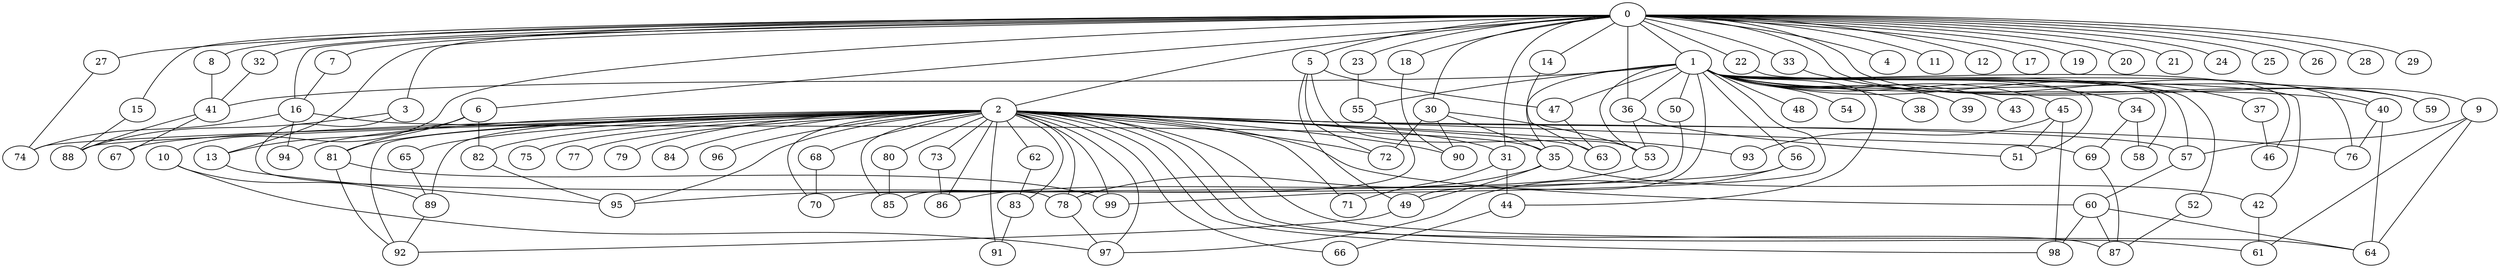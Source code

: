 
graph graphname {
    0 -- 1
0 -- 2
0 -- 3
0 -- 4
0 -- 5
0 -- 6
0 -- 7
0 -- 8
0 -- 9
0 -- 10
0 -- 11
0 -- 12
0 -- 13
0 -- 14
0 -- 15
0 -- 16
0 -- 17
0 -- 18
0 -- 19
0 -- 20
0 -- 21
0 -- 22
0 -- 23
0 -- 24
0 -- 25
0 -- 26
0 -- 27
0 -- 28
0 -- 29
0 -- 30
0 -- 31
0 -- 32
0 -- 33
0 -- 36
0 -- 59
1 -- 34
1 -- 35
1 -- 36
1 -- 37
1 -- 38
1 -- 39
1 -- 40
1 -- 41
1 -- 42
1 -- 43
1 -- 44
1 -- 45
1 -- 46
1 -- 47
1 -- 48
1 -- 49
1 -- 50
1 -- 51
1 -- 52
1 -- 53
1 -- 54
1 -- 55
1 -- 56
1 -- 57
1 -- 58
1 -- 59
1 -- 99
2 -- 60
2 -- 61
2 -- 62
2 -- 63
2 -- 64
2 -- 65
2 -- 66
2 -- 67
2 -- 68
2 -- 69
2 -- 70
2 -- 71
2 -- 72
2 -- 73
2 -- 74
2 -- 75
2 -- 76
2 -- 77
2 -- 78
2 -- 79
2 -- 80
2 -- 81
2 -- 82
2 -- 83
2 -- 84
2 -- 85
2 -- 86
2 -- 87
2 -- 88
2 -- 89
2 -- 90
2 -- 91
2 -- 92
2 -- 93
2 -- 94
2 -- 95
2 -- 96
2 -- 97
2 -- 98
2 -- 99
2 -- 31
2 -- 57
3 -- 78
3 -- 88
5 -- 53
5 -- 72
5 -- 49
5 -- 47
6 -- 82
6 -- 81
6 -- 13
7 -- 16
8 -- 41
9 -- 61
9 -- 57
9 -- 64
10 -- 89
10 -- 97
13 -- 95
14 -- 63
15 -- 88
16 -- 94
16 -- 35
16 -- 74
18 -- 90
22 -- 76
23 -- 55
27 -- 74
30 -- 90
30 -- 72
30 -- 53
30 -- 35
31 -- 44
31 -- 71
32 -- 41
33 -- 40
34 -- 69
34 -- 58
35 -- 49
35 -- 42
35 -- 78
36 -- 53
36 -- 51
37 -- 46
40 -- 76
40 -- 64
41 -- 88
41 -- 67
42 -- 61
44 -- 66
45 -- 98
45 -- 51
45 -- 93
47 -- 63
49 -- 92
50 -- 70
52 -- 87
53 -- 86
55 -- 85
56 -- 97
56 -- 95
57 -- 60
60 -- 87
60 -- 98
60 -- 64
62 -- 83
65 -- 89
68 -- 70
69 -- 87
73 -- 86
78 -- 97
80 -- 85
81 -- 92
81 -- 99
82 -- 95
83 -- 91
89 -- 92

}

